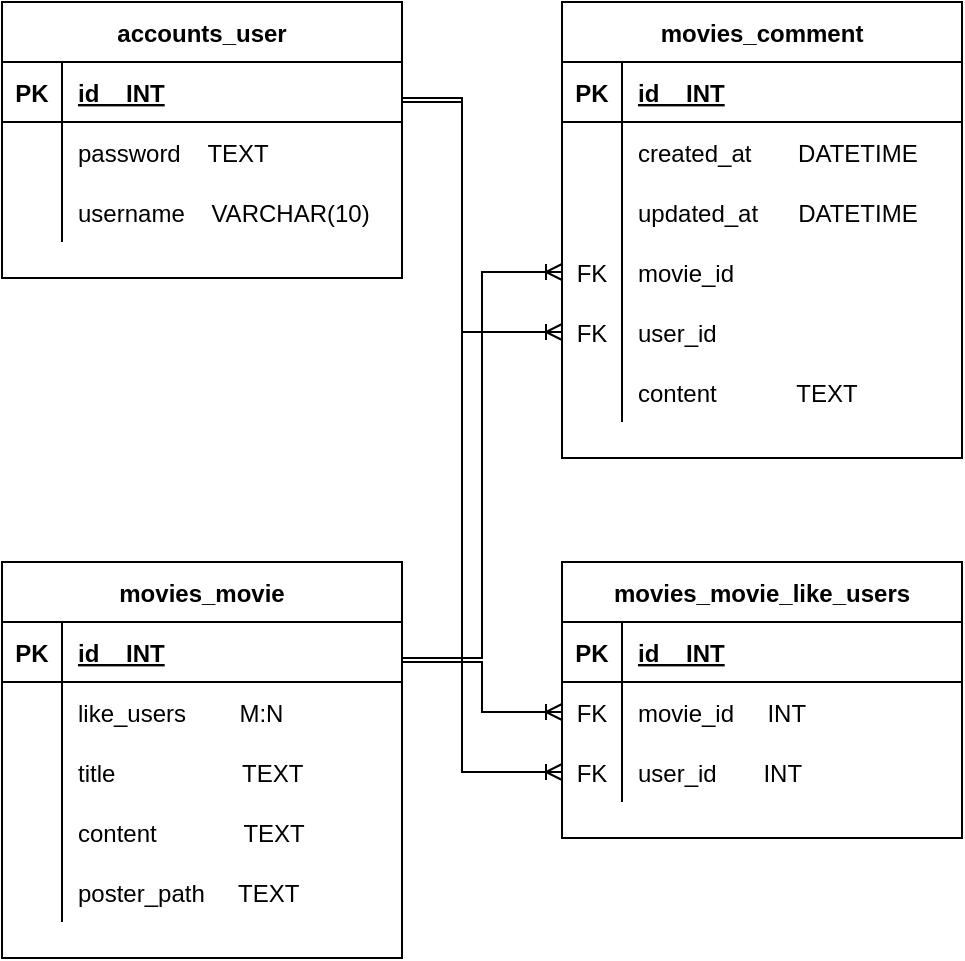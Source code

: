 <mxfile version="20.5.1" type="github">
  <diagram id="R2lEEEUBdFMjLlhIrx00" name="Page-1">
    <mxGraphModel dx="1422" dy="762" grid="1" gridSize="10" guides="1" tooltips="1" connect="1" arrows="1" fold="1" page="1" pageScale="1" pageWidth="850" pageHeight="1100" math="0" shadow="0" extFonts="Permanent Marker^https://fonts.googleapis.com/css?family=Permanent+Marker">
      <root>
        <mxCell id="0" />
        <mxCell id="1" parent="0" />
        <mxCell id="C-vyLk0tnHw3VtMMgP7b-23" value="accounts_user" style="shape=table;startSize=30;container=1;collapsible=1;childLayout=tableLayout;fixedRows=1;rowLines=0;fontStyle=1;align=center;resizeLast=1;" parent="1" vertex="1">
          <mxGeometry x="40" y="40" width="200" height="138" as="geometry" />
        </mxCell>
        <mxCell id="C-vyLk0tnHw3VtMMgP7b-24" value="" style="shape=partialRectangle;collapsible=0;dropTarget=0;pointerEvents=0;fillColor=none;points=[[0,0.5],[1,0.5]];portConstraint=eastwest;top=0;left=0;right=0;bottom=1;" parent="C-vyLk0tnHw3VtMMgP7b-23" vertex="1">
          <mxGeometry y="30" width="200" height="30" as="geometry" />
        </mxCell>
        <mxCell id="C-vyLk0tnHw3VtMMgP7b-25" value="PK" style="shape=partialRectangle;overflow=hidden;connectable=0;fillColor=none;top=0;left=0;bottom=0;right=0;fontStyle=1;" parent="C-vyLk0tnHw3VtMMgP7b-24" vertex="1">
          <mxGeometry width="30" height="30" as="geometry">
            <mxRectangle width="30" height="30" as="alternateBounds" />
          </mxGeometry>
        </mxCell>
        <mxCell id="C-vyLk0tnHw3VtMMgP7b-26" value="id    INT" style="shape=partialRectangle;overflow=hidden;connectable=0;fillColor=none;top=0;left=0;bottom=0;right=0;align=left;spacingLeft=6;fontStyle=5;" parent="C-vyLk0tnHw3VtMMgP7b-24" vertex="1">
          <mxGeometry x="30" width="170" height="30" as="geometry">
            <mxRectangle width="170" height="30" as="alternateBounds" />
          </mxGeometry>
        </mxCell>
        <mxCell id="C-vyLk0tnHw3VtMMgP7b-27" value="" style="shape=partialRectangle;collapsible=0;dropTarget=0;pointerEvents=0;fillColor=none;points=[[0,0.5],[1,0.5]];portConstraint=eastwest;top=0;left=0;right=0;bottom=0;" parent="C-vyLk0tnHw3VtMMgP7b-23" vertex="1">
          <mxGeometry y="60" width="200" height="30" as="geometry" />
        </mxCell>
        <mxCell id="C-vyLk0tnHw3VtMMgP7b-28" value="" style="shape=partialRectangle;overflow=hidden;connectable=0;fillColor=none;top=0;left=0;bottom=0;right=0;" parent="C-vyLk0tnHw3VtMMgP7b-27" vertex="1">
          <mxGeometry width="30" height="30" as="geometry">
            <mxRectangle width="30" height="30" as="alternateBounds" />
          </mxGeometry>
        </mxCell>
        <mxCell id="C-vyLk0tnHw3VtMMgP7b-29" value="password    TEXT" style="shape=partialRectangle;overflow=hidden;connectable=0;fillColor=none;top=0;left=0;bottom=0;right=0;align=left;spacingLeft=6;" parent="C-vyLk0tnHw3VtMMgP7b-27" vertex="1">
          <mxGeometry x="30" width="170" height="30" as="geometry">
            <mxRectangle width="170" height="30" as="alternateBounds" />
          </mxGeometry>
        </mxCell>
        <mxCell id="_Gtlp2m8IhrAsZFHsDkw-34" value="" style="shape=partialRectangle;collapsible=0;dropTarget=0;pointerEvents=0;fillColor=none;points=[[0,0.5],[1,0.5]];portConstraint=eastwest;top=0;left=0;right=0;bottom=0;" parent="C-vyLk0tnHw3VtMMgP7b-23" vertex="1">
          <mxGeometry y="90" width="200" height="30" as="geometry" />
        </mxCell>
        <mxCell id="_Gtlp2m8IhrAsZFHsDkw-35" value="" style="shape=partialRectangle;overflow=hidden;connectable=0;fillColor=none;top=0;left=0;bottom=0;right=0;" parent="_Gtlp2m8IhrAsZFHsDkw-34" vertex="1">
          <mxGeometry width="30" height="30" as="geometry">
            <mxRectangle width="30" height="30" as="alternateBounds" />
          </mxGeometry>
        </mxCell>
        <mxCell id="_Gtlp2m8IhrAsZFHsDkw-36" value="username    VARCHAR(10)" style="shape=partialRectangle;overflow=hidden;connectable=0;fillColor=none;top=0;left=0;bottom=0;right=0;align=left;spacingLeft=6;" parent="_Gtlp2m8IhrAsZFHsDkw-34" vertex="1">
          <mxGeometry x="30" width="170" height="30" as="geometry">
            <mxRectangle width="170" height="30" as="alternateBounds" />
          </mxGeometry>
        </mxCell>
        <mxCell id="SHVEnZY-Xj5OVYKTXOCo-1" value="movies_comment" style="shape=table;startSize=30;container=1;collapsible=1;childLayout=tableLayout;fixedRows=1;rowLines=0;fontStyle=1;align=center;resizeLast=1;" parent="1" vertex="1">
          <mxGeometry x="320" y="40" width="200" height="228" as="geometry" />
        </mxCell>
        <mxCell id="SHVEnZY-Xj5OVYKTXOCo-2" value="" style="shape=partialRectangle;collapsible=0;dropTarget=0;pointerEvents=0;fillColor=none;points=[[0,0.5],[1,0.5]];portConstraint=eastwest;top=0;left=0;right=0;bottom=1;" parent="SHVEnZY-Xj5OVYKTXOCo-1" vertex="1">
          <mxGeometry y="30" width="200" height="30" as="geometry" />
        </mxCell>
        <mxCell id="SHVEnZY-Xj5OVYKTXOCo-3" value="PK" style="shape=partialRectangle;overflow=hidden;connectable=0;fillColor=none;top=0;left=0;bottom=0;right=0;fontStyle=1;" parent="SHVEnZY-Xj5OVYKTXOCo-2" vertex="1">
          <mxGeometry width="30" height="30" as="geometry">
            <mxRectangle width="30" height="30" as="alternateBounds" />
          </mxGeometry>
        </mxCell>
        <mxCell id="SHVEnZY-Xj5OVYKTXOCo-4" value="id    INT" style="shape=partialRectangle;overflow=hidden;connectable=0;fillColor=none;top=0;left=0;bottom=0;right=0;align=left;spacingLeft=6;fontStyle=5;" parent="SHVEnZY-Xj5OVYKTXOCo-2" vertex="1">
          <mxGeometry x="30" width="170" height="30" as="geometry">
            <mxRectangle width="170" height="30" as="alternateBounds" />
          </mxGeometry>
        </mxCell>
        <mxCell id="SHVEnZY-Xj5OVYKTXOCo-5" value="" style="shape=partialRectangle;collapsible=0;dropTarget=0;pointerEvents=0;fillColor=none;points=[[0,0.5],[1,0.5]];portConstraint=eastwest;top=0;left=0;right=0;bottom=0;" parent="SHVEnZY-Xj5OVYKTXOCo-1" vertex="1">
          <mxGeometry y="60" width="200" height="30" as="geometry" />
        </mxCell>
        <mxCell id="SHVEnZY-Xj5OVYKTXOCo-6" value="" style="shape=partialRectangle;overflow=hidden;connectable=0;fillColor=none;top=0;left=0;bottom=0;right=0;" parent="SHVEnZY-Xj5OVYKTXOCo-5" vertex="1">
          <mxGeometry width="30" height="30" as="geometry">
            <mxRectangle width="30" height="30" as="alternateBounds" />
          </mxGeometry>
        </mxCell>
        <mxCell id="SHVEnZY-Xj5OVYKTXOCo-7" value="created_at       DATETIME" style="shape=partialRectangle;overflow=hidden;connectable=0;fillColor=none;top=0;left=0;bottom=0;right=0;align=left;spacingLeft=6;" parent="SHVEnZY-Xj5OVYKTXOCo-5" vertex="1">
          <mxGeometry x="30" width="170" height="30" as="geometry">
            <mxRectangle width="170" height="30" as="alternateBounds" />
          </mxGeometry>
        </mxCell>
        <mxCell id="SHVEnZY-Xj5OVYKTXOCo-8" value="" style="shape=partialRectangle;collapsible=0;dropTarget=0;pointerEvents=0;fillColor=none;points=[[0,0.5],[1,0.5]];portConstraint=eastwest;top=0;left=0;right=0;bottom=0;" parent="SHVEnZY-Xj5OVYKTXOCo-1" vertex="1">
          <mxGeometry y="90" width="200" height="30" as="geometry" />
        </mxCell>
        <mxCell id="SHVEnZY-Xj5OVYKTXOCo-9" value="" style="shape=partialRectangle;overflow=hidden;connectable=0;fillColor=none;top=0;left=0;bottom=0;right=0;" parent="SHVEnZY-Xj5OVYKTXOCo-8" vertex="1">
          <mxGeometry width="30" height="30" as="geometry">
            <mxRectangle width="30" height="30" as="alternateBounds" />
          </mxGeometry>
        </mxCell>
        <mxCell id="SHVEnZY-Xj5OVYKTXOCo-10" value="updated_at      DATETIME" style="shape=partialRectangle;overflow=hidden;connectable=0;fillColor=none;top=0;left=0;bottom=0;right=0;align=left;spacingLeft=6;" parent="SHVEnZY-Xj5OVYKTXOCo-8" vertex="1">
          <mxGeometry x="30" width="170" height="30" as="geometry">
            <mxRectangle width="170" height="30" as="alternateBounds" />
          </mxGeometry>
        </mxCell>
        <mxCell id="SHVEnZY-Xj5OVYKTXOCo-11" value="" style="shape=partialRectangle;collapsible=0;dropTarget=0;pointerEvents=0;fillColor=none;points=[[0,0.5],[1,0.5]];portConstraint=eastwest;top=0;left=0;right=0;bottom=0;" parent="SHVEnZY-Xj5OVYKTXOCo-1" vertex="1">
          <mxGeometry y="120" width="200" height="30" as="geometry" />
        </mxCell>
        <mxCell id="SHVEnZY-Xj5OVYKTXOCo-12" value="FK" style="shape=partialRectangle;overflow=hidden;connectable=0;fillColor=none;top=0;left=0;bottom=0;right=0;" parent="SHVEnZY-Xj5OVYKTXOCo-11" vertex="1">
          <mxGeometry width="30" height="30" as="geometry">
            <mxRectangle width="30" height="30" as="alternateBounds" />
          </mxGeometry>
        </mxCell>
        <mxCell id="SHVEnZY-Xj5OVYKTXOCo-13" value="movie_id" style="shape=partialRectangle;overflow=hidden;connectable=0;fillColor=none;top=0;left=0;bottom=0;right=0;align=left;spacingLeft=6;" parent="SHVEnZY-Xj5OVYKTXOCo-11" vertex="1">
          <mxGeometry x="30" width="170" height="30" as="geometry">
            <mxRectangle width="170" height="30" as="alternateBounds" />
          </mxGeometry>
        </mxCell>
        <mxCell id="SHVEnZY-Xj5OVYKTXOCo-14" value="" style="shape=partialRectangle;collapsible=0;dropTarget=0;pointerEvents=0;fillColor=none;points=[[0,0.5],[1,0.5]];portConstraint=eastwest;top=0;left=0;right=0;bottom=0;" parent="SHVEnZY-Xj5OVYKTXOCo-1" vertex="1">
          <mxGeometry y="150" width="200" height="30" as="geometry" />
        </mxCell>
        <mxCell id="SHVEnZY-Xj5OVYKTXOCo-15" value="FK" style="shape=partialRectangle;overflow=hidden;connectable=0;fillColor=none;top=0;left=0;bottom=0;right=0;" parent="SHVEnZY-Xj5OVYKTXOCo-14" vertex="1">
          <mxGeometry width="30" height="30" as="geometry">
            <mxRectangle width="30" height="30" as="alternateBounds" />
          </mxGeometry>
        </mxCell>
        <mxCell id="SHVEnZY-Xj5OVYKTXOCo-16" value="user_id" style="shape=partialRectangle;overflow=hidden;connectable=0;fillColor=none;top=0;left=0;bottom=0;right=0;align=left;spacingLeft=6;" parent="SHVEnZY-Xj5OVYKTXOCo-14" vertex="1">
          <mxGeometry x="30" width="170" height="30" as="geometry">
            <mxRectangle width="170" height="30" as="alternateBounds" />
          </mxGeometry>
        </mxCell>
        <mxCell id="SHVEnZY-Xj5OVYKTXOCo-17" value="" style="shape=partialRectangle;collapsible=0;dropTarget=0;pointerEvents=0;fillColor=none;points=[[0,0.5],[1,0.5]];portConstraint=eastwest;top=0;left=0;right=0;bottom=0;" parent="SHVEnZY-Xj5OVYKTXOCo-1" vertex="1">
          <mxGeometry y="180" width="200" height="30" as="geometry" />
        </mxCell>
        <mxCell id="SHVEnZY-Xj5OVYKTXOCo-18" value="" style="shape=partialRectangle;overflow=hidden;connectable=0;fillColor=none;top=0;left=0;bottom=0;right=0;" parent="SHVEnZY-Xj5OVYKTXOCo-17" vertex="1">
          <mxGeometry width="30" height="30" as="geometry">
            <mxRectangle width="30" height="30" as="alternateBounds" />
          </mxGeometry>
        </mxCell>
        <mxCell id="SHVEnZY-Xj5OVYKTXOCo-19" value="content            TEXT" style="shape=partialRectangle;overflow=hidden;connectable=0;fillColor=none;top=0;left=0;bottom=0;right=0;align=left;spacingLeft=6;" parent="SHVEnZY-Xj5OVYKTXOCo-17" vertex="1">
          <mxGeometry x="30" width="170" height="30" as="geometry">
            <mxRectangle width="170" height="30" as="alternateBounds" />
          </mxGeometry>
        </mxCell>
        <mxCell id="SHVEnZY-Xj5OVYKTXOCo-20" value="movies_movie" style="shape=table;startSize=30;container=1;collapsible=1;childLayout=tableLayout;fixedRows=1;rowLines=0;fontStyle=1;align=center;resizeLast=1;" parent="1" vertex="1">
          <mxGeometry x="40" y="320" width="200" height="198" as="geometry" />
        </mxCell>
        <mxCell id="SHVEnZY-Xj5OVYKTXOCo-21" value="" style="shape=partialRectangle;collapsible=0;dropTarget=0;pointerEvents=0;fillColor=none;points=[[0,0.5],[1,0.5]];portConstraint=eastwest;top=0;left=0;right=0;bottom=1;" parent="SHVEnZY-Xj5OVYKTXOCo-20" vertex="1">
          <mxGeometry y="30" width="200" height="30" as="geometry" />
        </mxCell>
        <mxCell id="SHVEnZY-Xj5OVYKTXOCo-22" value="PK" style="shape=partialRectangle;overflow=hidden;connectable=0;fillColor=none;top=0;left=0;bottom=0;right=0;fontStyle=1;" parent="SHVEnZY-Xj5OVYKTXOCo-21" vertex="1">
          <mxGeometry width="30" height="30" as="geometry">
            <mxRectangle width="30" height="30" as="alternateBounds" />
          </mxGeometry>
        </mxCell>
        <mxCell id="SHVEnZY-Xj5OVYKTXOCo-23" value="id    INT" style="shape=partialRectangle;overflow=hidden;connectable=0;fillColor=none;top=0;left=0;bottom=0;right=0;align=left;spacingLeft=6;fontStyle=5;" parent="SHVEnZY-Xj5OVYKTXOCo-21" vertex="1">
          <mxGeometry x="30" width="170" height="30" as="geometry">
            <mxRectangle width="170" height="30" as="alternateBounds" />
          </mxGeometry>
        </mxCell>
        <mxCell id="SHVEnZY-Xj5OVYKTXOCo-24" value="" style="shape=partialRectangle;collapsible=0;dropTarget=0;pointerEvents=0;fillColor=none;points=[[0,0.5],[1,0.5]];portConstraint=eastwest;top=0;left=0;right=0;bottom=0;" parent="SHVEnZY-Xj5OVYKTXOCo-20" vertex="1">
          <mxGeometry y="60" width="200" height="30" as="geometry" />
        </mxCell>
        <mxCell id="SHVEnZY-Xj5OVYKTXOCo-25" value="" style="shape=partialRectangle;overflow=hidden;connectable=0;fillColor=none;top=0;left=0;bottom=0;right=0;" parent="SHVEnZY-Xj5OVYKTXOCo-24" vertex="1">
          <mxGeometry width="30" height="30" as="geometry">
            <mxRectangle width="30" height="30" as="alternateBounds" />
          </mxGeometry>
        </mxCell>
        <mxCell id="SHVEnZY-Xj5OVYKTXOCo-26" value="like_users        M:N" style="shape=partialRectangle;overflow=hidden;connectable=0;fillColor=none;top=0;left=0;bottom=0;right=0;align=left;spacingLeft=6;" parent="SHVEnZY-Xj5OVYKTXOCo-24" vertex="1">
          <mxGeometry x="30" width="170" height="30" as="geometry">
            <mxRectangle width="170" height="30" as="alternateBounds" />
          </mxGeometry>
        </mxCell>
        <mxCell id="SHVEnZY-Xj5OVYKTXOCo-27" value="" style="shape=partialRectangle;collapsible=0;dropTarget=0;pointerEvents=0;fillColor=none;points=[[0,0.5],[1,0.5]];portConstraint=eastwest;top=0;left=0;right=0;bottom=0;" parent="SHVEnZY-Xj5OVYKTXOCo-20" vertex="1">
          <mxGeometry y="90" width="200" height="30" as="geometry" />
        </mxCell>
        <mxCell id="SHVEnZY-Xj5OVYKTXOCo-28" value="" style="shape=partialRectangle;overflow=hidden;connectable=0;fillColor=none;top=0;left=0;bottom=0;right=0;" parent="SHVEnZY-Xj5OVYKTXOCo-27" vertex="1">
          <mxGeometry width="30" height="30" as="geometry">
            <mxRectangle width="30" height="30" as="alternateBounds" />
          </mxGeometry>
        </mxCell>
        <mxCell id="SHVEnZY-Xj5OVYKTXOCo-29" value="title                   TEXT" style="shape=partialRectangle;overflow=hidden;connectable=0;fillColor=none;top=0;left=0;bottom=0;right=0;align=left;spacingLeft=6;" parent="SHVEnZY-Xj5OVYKTXOCo-27" vertex="1">
          <mxGeometry x="30" width="170" height="30" as="geometry">
            <mxRectangle width="170" height="30" as="alternateBounds" />
          </mxGeometry>
        </mxCell>
        <mxCell id="SHVEnZY-Xj5OVYKTXOCo-30" value="" style="shape=partialRectangle;collapsible=0;dropTarget=0;pointerEvents=0;fillColor=none;points=[[0,0.5],[1,0.5]];portConstraint=eastwest;top=0;left=0;right=0;bottom=0;" parent="SHVEnZY-Xj5OVYKTXOCo-20" vertex="1">
          <mxGeometry y="120" width="200" height="30" as="geometry" />
        </mxCell>
        <mxCell id="SHVEnZY-Xj5OVYKTXOCo-31" value="" style="shape=partialRectangle;overflow=hidden;connectable=0;fillColor=none;top=0;left=0;bottom=0;right=0;" parent="SHVEnZY-Xj5OVYKTXOCo-30" vertex="1">
          <mxGeometry width="30" height="30" as="geometry">
            <mxRectangle width="30" height="30" as="alternateBounds" />
          </mxGeometry>
        </mxCell>
        <mxCell id="SHVEnZY-Xj5OVYKTXOCo-32" value="content             TEXT" style="shape=partialRectangle;overflow=hidden;connectable=0;fillColor=none;top=0;left=0;bottom=0;right=0;align=left;spacingLeft=6;" parent="SHVEnZY-Xj5OVYKTXOCo-30" vertex="1">
          <mxGeometry x="30" width="170" height="30" as="geometry">
            <mxRectangle width="170" height="30" as="alternateBounds" />
          </mxGeometry>
        </mxCell>
        <mxCell id="IMFWQAuMfKORE_Rh0uTt-1" value="" style="shape=partialRectangle;collapsible=0;dropTarget=0;pointerEvents=0;fillColor=none;points=[[0,0.5],[1,0.5]];portConstraint=eastwest;top=0;left=0;right=0;bottom=0;" vertex="1" parent="SHVEnZY-Xj5OVYKTXOCo-20">
          <mxGeometry y="150" width="200" height="30" as="geometry" />
        </mxCell>
        <mxCell id="IMFWQAuMfKORE_Rh0uTt-2" value="" style="shape=partialRectangle;overflow=hidden;connectable=0;fillColor=none;top=0;left=0;bottom=0;right=0;" vertex="1" parent="IMFWQAuMfKORE_Rh0uTt-1">
          <mxGeometry width="30" height="30" as="geometry">
            <mxRectangle width="30" height="30" as="alternateBounds" />
          </mxGeometry>
        </mxCell>
        <mxCell id="IMFWQAuMfKORE_Rh0uTt-3" value="poster_path     TEXT" style="shape=partialRectangle;overflow=hidden;connectable=0;fillColor=none;top=0;left=0;bottom=0;right=0;align=left;spacingLeft=6;" vertex="1" parent="IMFWQAuMfKORE_Rh0uTt-1">
          <mxGeometry x="30" width="170" height="30" as="geometry">
            <mxRectangle width="170" height="30" as="alternateBounds" />
          </mxGeometry>
        </mxCell>
        <mxCell id="SHVEnZY-Xj5OVYKTXOCo-39" value="movies_movie_like_users" style="shape=table;startSize=30;container=1;collapsible=1;childLayout=tableLayout;fixedRows=1;rowLines=0;fontStyle=1;align=center;resizeLast=1;" parent="1" vertex="1">
          <mxGeometry x="320" y="320" width="200" height="138" as="geometry" />
        </mxCell>
        <mxCell id="SHVEnZY-Xj5OVYKTXOCo-40" value="" style="shape=partialRectangle;collapsible=0;dropTarget=0;pointerEvents=0;fillColor=none;points=[[0,0.5],[1,0.5]];portConstraint=eastwest;top=0;left=0;right=0;bottom=1;" parent="SHVEnZY-Xj5OVYKTXOCo-39" vertex="1">
          <mxGeometry y="30" width="200" height="30" as="geometry" />
        </mxCell>
        <mxCell id="SHVEnZY-Xj5OVYKTXOCo-41" value="PK" style="shape=partialRectangle;overflow=hidden;connectable=0;fillColor=none;top=0;left=0;bottom=0;right=0;fontStyle=1;" parent="SHVEnZY-Xj5OVYKTXOCo-40" vertex="1">
          <mxGeometry width="30" height="30" as="geometry">
            <mxRectangle width="30" height="30" as="alternateBounds" />
          </mxGeometry>
        </mxCell>
        <mxCell id="SHVEnZY-Xj5OVYKTXOCo-42" value="id    INT" style="shape=partialRectangle;overflow=hidden;connectable=0;fillColor=none;top=0;left=0;bottom=0;right=0;align=left;spacingLeft=6;fontStyle=5;" parent="SHVEnZY-Xj5OVYKTXOCo-40" vertex="1">
          <mxGeometry x="30" width="170" height="30" as="geometry">
            <mxRectangle width="170" height="30" as="alternateBounds" />
          </mxGeometry>
        </mxCell>
        <mxCell id="SHVEnZY-Xj5OVYKTXOCo-43" value="" style="shape=partialRectangle;collapsible=0;dropTarget=0;pointerEvents=0;fillColor=none;points=[[0,0.5],[1,0.5]];portConstraint=eastwest;top=0;left=0;right=0;bottom=0;" parent="SHVEnZY-Xj5OVYKTXOCo-39" vertex="1">
          <mxGeometry y="60" width="200" height="30" as="geometry" />
        </mxCell>
        <mxCell id="SHVEnZY-Xj5OVYKTXOCo-44" value="FK" style="shape=partialRectangle;overflow=hidden;connectable=0;fillColor=none;top=0;left=0;bottom=0;right=0;" parent="SHVEnZY-Xj5OVYKTXOCo-43" vertex="1">
          <mxGeometry width="30" height="30" as="geometry">
            <mxRectangle width="30" height="30" as="alternateBounds" />
          </mxGeometry>
        </mxCell>
        <mxCell id="SHVEnZY-Xj5OVYKTXOCo-45" value="movie_id     INT" style="shape=partialRectangle;overflow=hidden;connectable=0;fillColor=none;top=0;left=0;bottom=0;right=0;align=left;spacingLeft=6;" parent="SHVEnZY-Xj5OVYKTXOCo-43" vertex="1">
          <mxGeometry x="30" width="170" height="30" as="geometry">
            <mxRectangle width="170" height="30" as="alternateBounds" />
          </mxGeometry>
        </mxCell>
        <mxCell id="SHVEnZY-Xj5OVYKTXOCo-46" value="" style="shape=partialRectangle;collapsible=0;dropTarget=0;pointerEvents=0;fillColor=none;points=[[0,0.5],[1,0.5]];portConstraint=eastwest;top=0;left=0;right=0;bottom=0;" parent="SHVEnZY-Xj5OVYKTXOCo-39" vertex="1">
          <mxGeometry y="90" width="200" height="30" as="geometry" />
        </mxCell>
        <mxCell id="SHVEnZY-Xj5OVYKTXOCo-47" value="FK" style="shape=partialRectangle;overflow=hidden;connectable=0;fillColor=none;top=0;left=0;bottom=0;right=0;" parent="SHVEnZY-Xj5OVYKTXOCo-46" vertex="1">
          <mxGeometry width="30" height="30" as="geometry">
            <mxRectangle width="30" height="30" as="alternateBounds" />
          </mxGeometry>
        </mxCell>
        <mxCell id="SHVEnZY-Xj5OVYKTXOCo-48" value="user_id       INT" style="shape=partialRectangle;overflow=hidden;connectable=0;fillColor=none;top=0;left=0;bottom=0;right=0;align=left;spacingLeft=6;" parent="SHVEnZY-Xj5OVYKTXOCo-46" vertex="1">
          <mxGeometry x="30" width="170" height="30" as="geometry">
            <mxRectangle width="170" height="30" as="alternateBounds" />
          </mxGeometry>
        </mxCell>
        <mxCell id="SHVEnZY-Xj5OVYKTXOCo-53" value="" style="edgeStyle=elbowEdgeStyle;fontSize=12;html=1;endArrow=ERoneToMany;rounded=0;strokeColor=default;entryX=0;entryY=0.5;entryDx=0;entryDy=0;" parent="1" target="SHVEnZY-Xj5OVYKTXOCo-11" edge="1">
          <mxGeometry width="100" height="100" relative="1" as="geometry">
            <mxPoint x="240" y="368" as="sourcePoint" />
            <mxPoint x="340" y="268" as="targetPoint" />
          </mxGeometry>
        </mxCell>
        <mxCell id="SHVEnZY-Xj5OVYKTXOCo-54" value="" style="edgeStyle=elbowEdgeStyle;fontSize=12;html=1;endArrow=ERoneToMany;rounded=0;strokeColor=default;entryX=0;entryY=0.5;entryDx=0;entryDy=0;" parent="1" target="SHVEnZY-Xj5OVYKTXOCo-14" edge="1">
          <mxGeometry width="100" height="100" relative="1" as="geometry">
            <mxPoint x="240" y="88" as="sourcePoint" />
            <mxPoint x="300" y="178" as="targetPoint" />
            <Array as="points">
              <mxPoint x="270" y="128" />
            </Array>
          </mxGeometry>
        </mxCell>
        <mxCell id="SHVEnZY-Xj5OVYKTXOCo-55" value="" style="edgeStyle=elbowEdgeStyle;fontSize=12;html=1;endArrow=ERoneToMany;rounded=0;strokeColor=default;entryX=0;entryY=0.5;entryDx=0;entryDy=0;" parent="1" target="SHVEnZY-Xj5OVYKTXOCo-46" edge="1">
          <mxGeometry width="100" height="100" relative="1" as="geometry">
            <mxPoint x="240" y="90" as="sourcePoint" />
            <mxPoint x="320" y="344.5" as="targetPoint" />
            <Array as="points">
              <mxPoint x="270" y="230" />
              <mxPoint x="270" y="130" />
            </Array>
          </mxGeometry>
        </mxCell>
        <mxCell id="SHVEnZY-Xj5OVYKTXOCo-56" value="" style="edgeStyle=elbowEdgeStyle;fontSize=12;html=1;endArrow=ERoneToMany;rounded=0;strokeColor=default;entryX=0;entryY=0.5;entryDx=0;entryDy=0;" parent="1" target="SHVEnZY-Xj5OVYKTXOCo-43" edge="1">
          <mxGeometry width="100" height="100" relative="1" as="geometry">
            <mxPoint x="240" y="370" as="sourcePoint" />
            <mxPoint x="300" y="392" as="targetPoint" />
          </mxGeometry>
        </mxCell>
      </root>
    </mxGraphModel>
  </diagram>
</mxfile>
